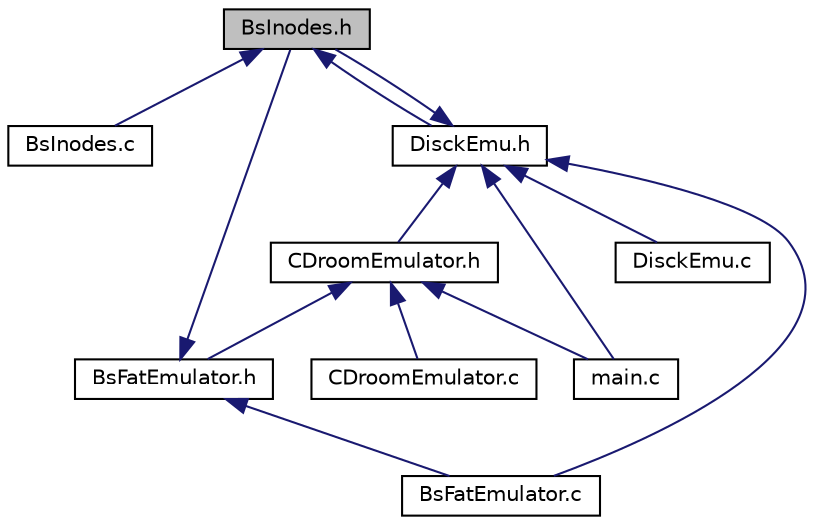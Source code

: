 digraph "BsInodes.h"
{
 // LATEX_PDF_SIZE
  edge [fontname="Helvetica",fontsize="10",labelfontname="Helvetica",labelfontsize="10"];
  node [fontname="Helvetica",fontsize="10",shape=record];
  Node1 [label="BsInodes.h",height=0.2,width=0.4,color="black", fillcolor="grey75", style="filled", fontcolor="black",tooltip=" "];
  Node1 -> Node2 [dir="back",color="midnightblue",fontsize="10",style="solid"];
  Node2 [label="BsInodes.c",height=0.2,width=0.4,color="black", fillcolor="white", style="filled",URL="$_bs_inodes_8c.html",tooltip=" "];
  Node1 -> Node3 [dir="back",color="midnightblue",fontsize="10",style="solid"];
  Node3 [label="DisckEmu.h",height=0.2,width=0.4,color="black", fillcolor="white", style="filled",URL="$_disck_emu_8h.html",tooltip=" "];
  Node3 -> Node4 [dir="back",color="midnightblue",fontsize="10",style="solid"];
  Node4 [label="BsFatEmulator.c",height=0.2,width=0.4,color="black", fillcolor="white", style="filled",URL="$_bs_fat_emulator_8c.html",tooltip=" "];
  Node3 -> Node1 [dir="back",color="midnightblue",fontsize="10",style="solid"];
  Node3 -> Node5 [dir="back",color="midnightblue",fontsize="10",style="solid"];
  Node5 [label="CDroomEmulator.h",height=0.2,width=0.4,color="black", fillcolor="white", style="filled",URL="$_c_droom_emulator_8h.html",tooltip=" "];
  Node5 -> Node6 [dir="back",color="midnightblue",fontsize="10",style="solid"];
  Node6 [label="BsFatEmulator.h",height=0.2,width=0.4,color="black", fillcolor="white", style="filled",URL="$_bs_fat_emulator_8h.html",tooltip=" "];
  Node6 -> Node4 [dir="back",color="midnightblue",fontsize="10",style="solid"];
  Node6 -> Node1 [dir="back",color="midnightblue",fontsize="10",style="solid"];
  Node5 -> Node7 [dir="back",color="midnightblue",fontsize="10",style="solid"];
  Node7 [label="CDroomEmulator.c",height=0.2,width=0.4,color="black", fillcolor="white", style="filled",URL="$_c_droom_emulator_8c.html",tooltip=" "];
  Node5 -> Node8 [dir="back",color="midnightblue",fontsize="10",style="solid"];
  Node8 [label="main.c",height=0.2,width=0.4,color="black", fillcolor="white", style="filled",URL="$main_8c.html",tooltip=" "];
  Node3 -> Node9 [dir="back",color="midnightblue",fontsize="10",style="solid"];
  Node9 [label="DisckEmu.c",height=0.2,width=0.4,color="black", fillcolor="white", style="filled",URL="$_disck_emu_8c.html",tooltip=" "];
  Node3 -> Node8 [dir="back",color="midnightblue",fontsize="10",style="solid"];
}
